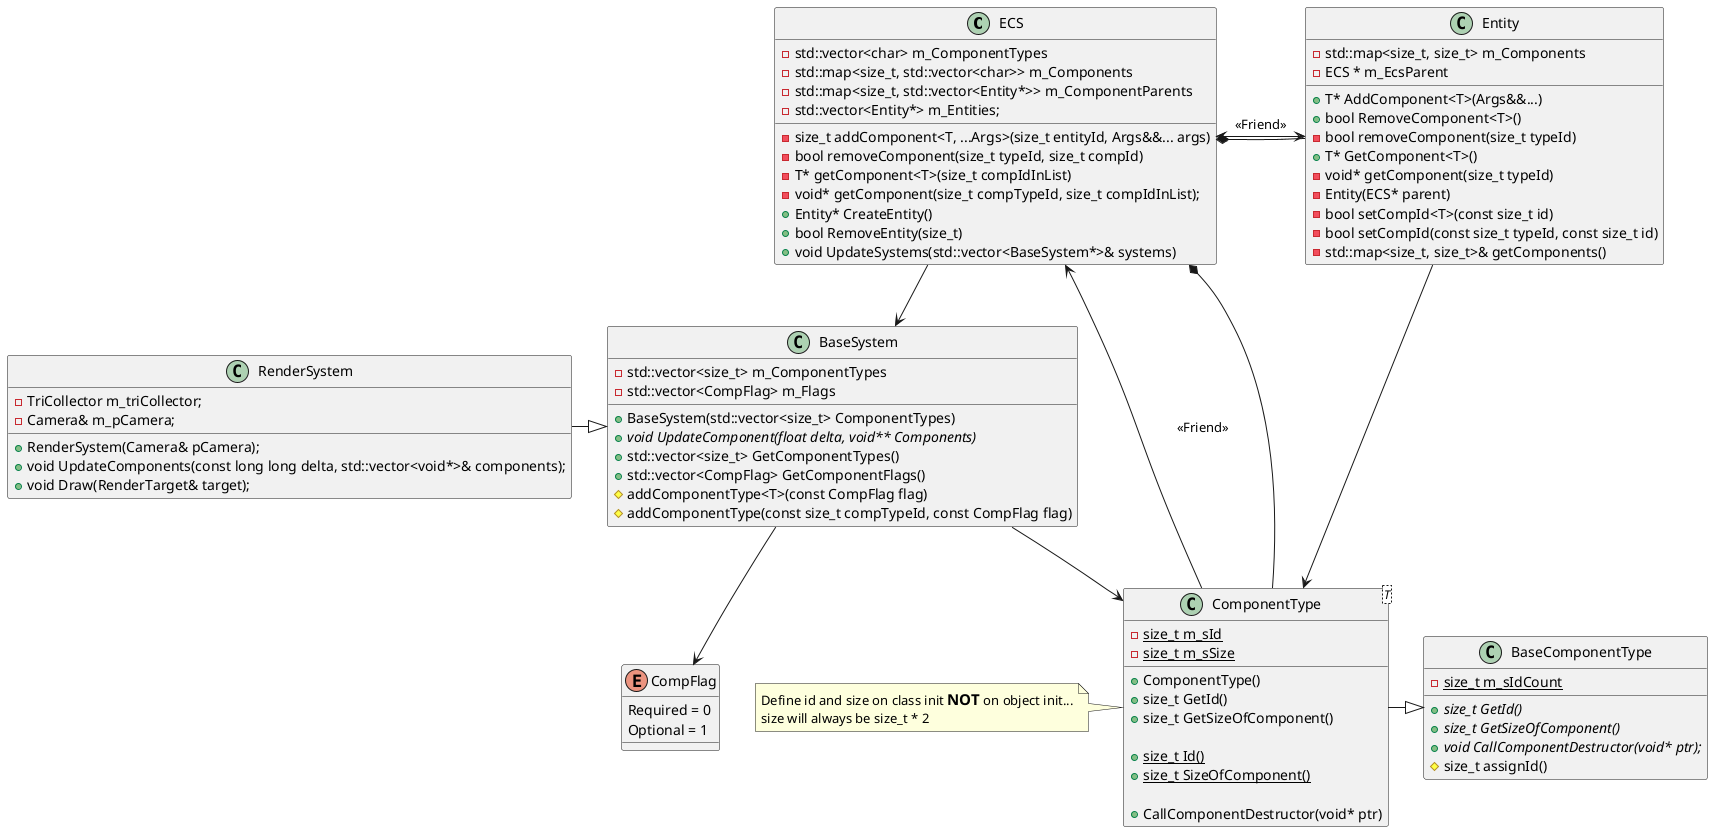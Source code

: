 @startuml ECS
class ECS 
{
    - std::vector<char> m_ComponentTypes
    - std::map<size_t, std::vector<char>> m_Components
    - std::map<size_t, std::vector<Entity*>> m_ComponentParents
    - std::vector<Entity*> m_Entities;
 
    - size_t addComponent<T, ...Args>(size_t entityId, Args&&... args)
    - bool removeComponent(size_t typeId, size_t compId)
    - T* getComponent<T>(size_t compIdInList)
    - void* getComponent(size_t compTypeId, size_t compIdInList);
    + Entity* CreateEntity()
    + bool RemoveEntity(size_t)
    + void UpdateSystems(std::vector<BaseSystem*>& systems)
}

class BaseComponentType 
{
    +{abstract}size_t GetId()
    +{abstract}size_t GetSizeOfComponent()
    +{abstract}void CallComponentDestructor(void* ptr);
    # size_t assignId()
    -{static} size_t m_sIdCount
}

class ComponentType<T>
{
    +ComponentType()
    +size_t GetId()
    +size_t GetSizeOfComponent()
    
    +{static} size_t Id()
    +{static} size_t SizeOfComponent()

    +CallComponentDestructor(void* ptr)

    -{static} size_t m_sId
    -{static} size_t m_sSize
}

class Entity
{
    -std::map<size_t, size_t> m_Components
    -ECS * m_EcsParent

    +T* AddComponent<T>(Args&&...)
    +bool RemoveComponent<T>()
    -bool removeComponent(size_t typeId)
    +T* GetComponent<T>()
    -void* getComponent(size_t typeId)
    -Entity(ECS* parent)
    -bool setCompId<T>(const size_t id)
    -bool setCompId(const size_t typeId, const size_t id)
    -std::map<size_t, size_t>& getComponents()
}

class BaseSystem
{
    +BaseSystem(std::vector<size_t> ComponentTypes)
    +{abstract} void UpdateComponent(float delta, void** Components)
    + std::vector<size_t> GetComponentTypes()
    + std::vector<CompFlag> GetComponentFlags()

    - std::vector<size_t> m_ComponentTypes
    - std::vector<CompFlag> m_Flags
    # addComponentType<T>(const CompFlag flag)
    # addComponentType(const size_t compTypeId, const CompFlag flag)
}

enum CompFlag
{
    Required = 0
    Optional = 1
}

class RenderSystem
{
	+RenderSystem(Camera& pCamera);
	+void UpdateComponents(const long long delta, std::vector<void*>& components);
	+void Draw(RenderTarget& target);
	-TriCollector m_triCollector;
	-Camera& m_pCamera;
}


note left of ComponentType
    Define id and size on class init <size:15><b>NOT</b></size> on object init...
    size will always be size_t * 2
end note




ComponentType -|> BaseComponentType
ECS *- Entity
ECS <--> Entity : <<Friend>>
ECS <-- ComponentType : <<Friend>>
ECS *- ComponentType
ECS --> BaseSystem
BaseSystem --> ComponentType
BaseSystem --> CompFlag
Entity -> ComponentType
RenderSystem -|> BaseSystem
@enduml